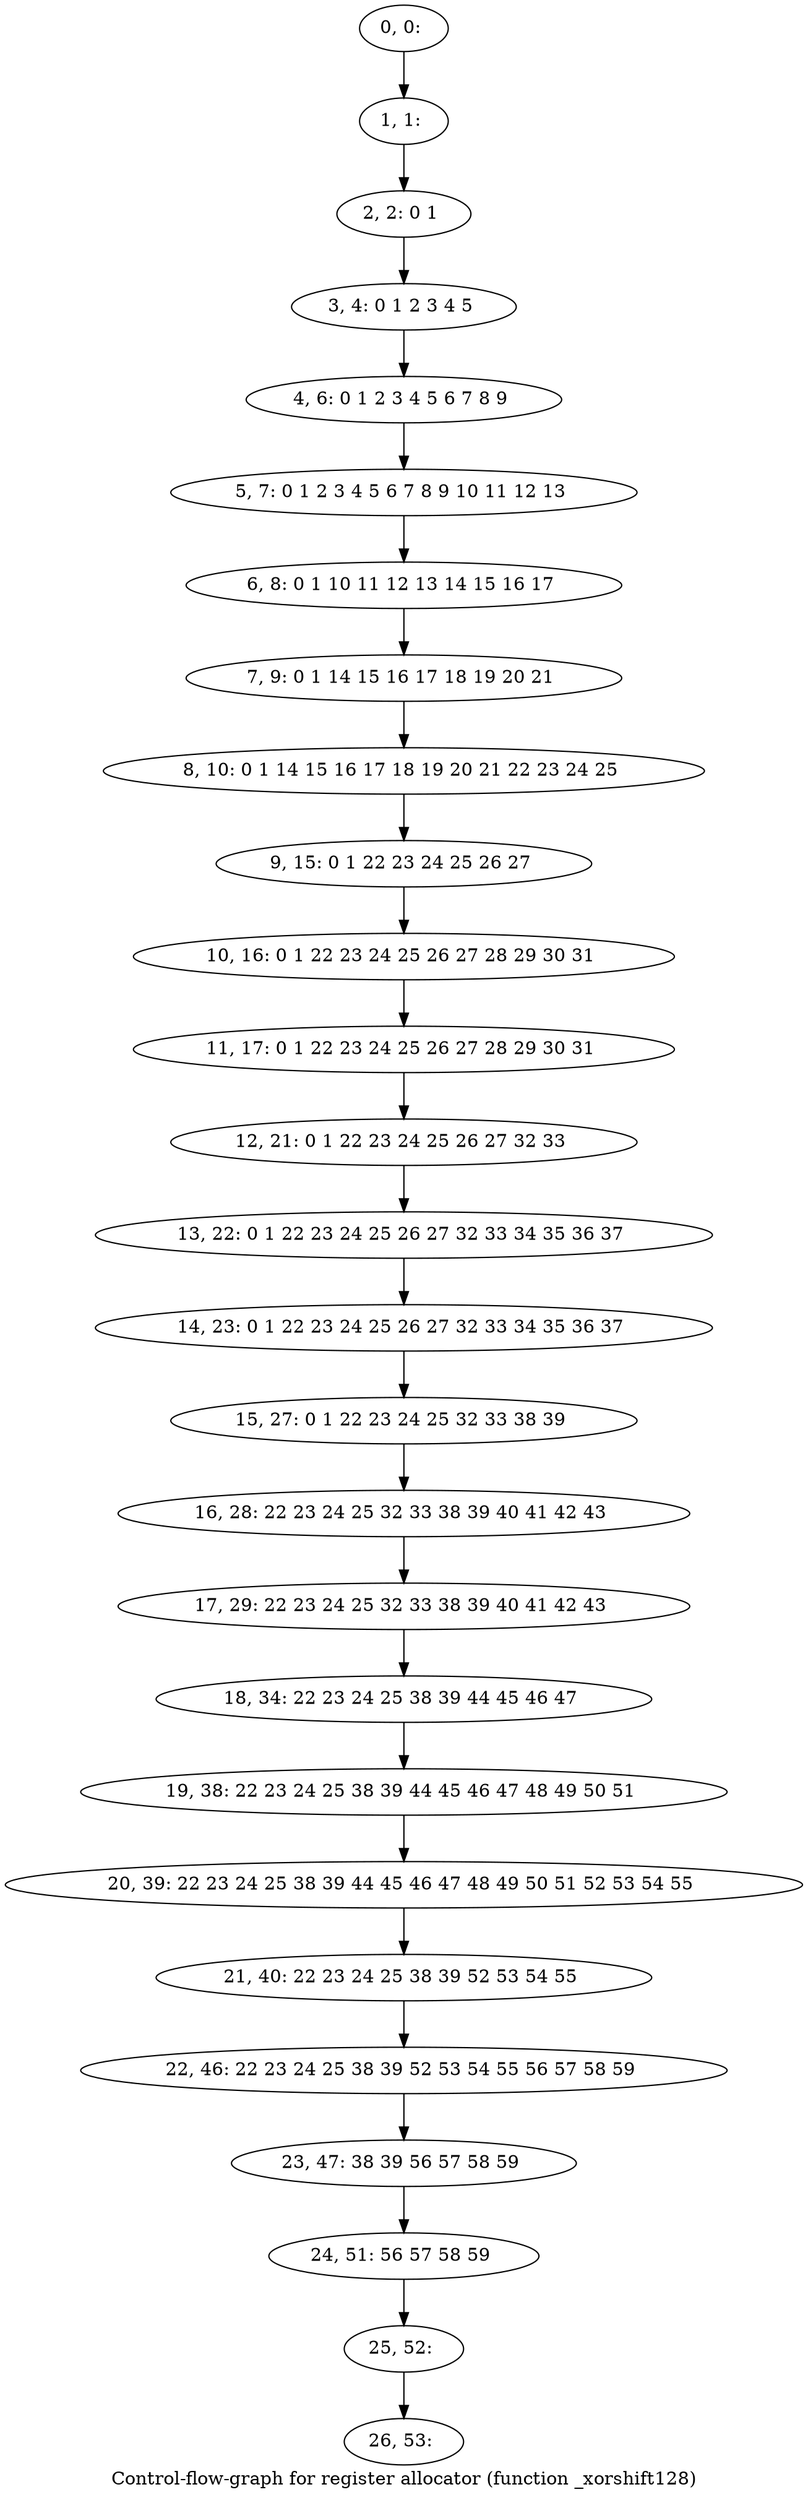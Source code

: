 digraph G {
graph [label="Control-flow-graph for register allocator (function _xorshift128)"]
0[label="0, 0: "];
1[label="1, 1: "];
2[label="2, 2: 0 1 "];
3[label="3, 4: 0 1 2 3 4 5 "];
4[label="4, 6: 0 1 2 3 4 5 6 7 8 9 "];
5[label="5, 7: 0 1 2 3 4 5 6 7 8 9 10 11 12 13 "];
6[label="6, 8: 0 1 10 11 12 13 14 15 16 17 "];
7[label="7, 9: 0 1 14 15 16 17 18 19 20 21 "];
8[label="8, 10: 0 1 14 15 16 17 18 19 20 21 22 23 24 25 "];
9[label="9, 15: 0 1 22 23 24 25 26 27 "];
10[label="10, 16: 0 1 22 23 24 25 26 27 28 29 30 31 "];
11[label="11, 17: 0 1 22 23 24 25 26 27 28 29 30 31 "];
12[label="12, 21: 0 1 22 23 24 25 26 27 32 33 "];
13[label="13, 22: 0 1 22 23 24 25 26 27 32 33 34 35 36 37 "];
14[label="14, 23: 0 1 22 23 24 25 26 27 32 33 34 35 36 37 "];
15[label="15, 27: 0 1 22 23 24 25 32 33 38 39 "];
16[label="16, 28: 22 23 24 25 32 33 38 39 40 41 42 43 "];
17[label="17, 29: 22 23 24 25 32 33 38 39 40 41 42 43 "];
18[label="18, 34: 22 23 24 25 38 39 44 45 46 47 "];
19[label="19, 38: 22 23 24 25 38 39 44 45 46 47 48 49 50 51 "];
20[label="20, 39: 22 23 24 25 38 39 44 45 46 47 48 49 50 51 52 53 54 55 "];
21[label="21, 40: 22 23 24 25 38 39 52 53 54 55 "];
22[label="22, 46: 22 23 24 25 38 39 52 53 54 55 56 57 58 59 "];
23[label="23, 47: 38 39 56 57 58 59 "];
24[label="24, 51: 56 57 58 59 "];
25[label="25, 52: "];
26[label="26, 53: "];
0->1 ;
1->2 ;
2->3 ;
3->4 ;
4->5 ;
5->6 ;
6->7 ;
7->8 ;
8->9 ;
9->10 ;
10->11 ;
11->12 ;
12->13 ;
13->14 ;
14->15 ;
15->16 ;
16->17 ;
17->18 ;
18->19 ;
19->20 ;
20->21 ;
21->22 ;
22->23 ;
23->24 ;
24->25 ;
25->26 ;
}
